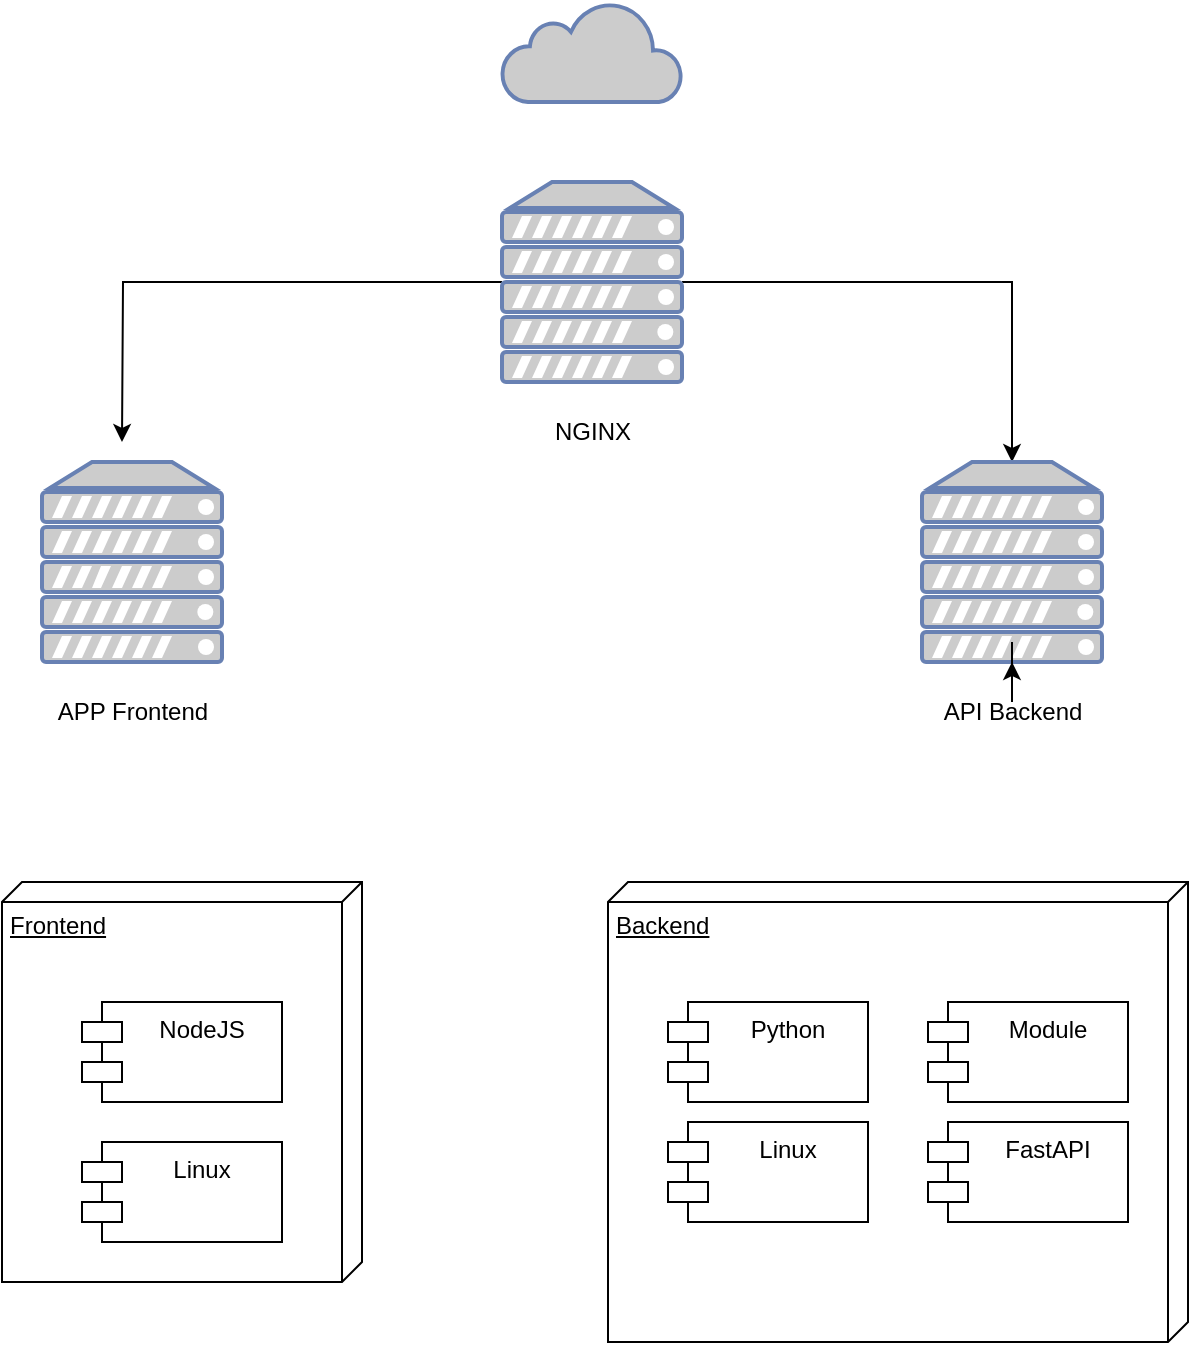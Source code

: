 <mxfile version="20.2.3" type="device"><diagram id="iw8_CAW2irH3E8xEhaIK" name="Página-1"><mxGraphModel dx="782" dy="531" grid="1" gridSize="10" guides="1" tooltips="1" connect="1" arrows="1" fold="1" page="1" pageScale="1" pageWidth="827" pageHeight="1169" math="0" shadow="0"><root><mxCell id="0"/><mxCell id="1" parent="0"/><mxCell id="-yMAIpsWw2mT9rNxqDq3-1" value="" style="html=1;outlineConnect=0;fillColor=#CCCCCC;strokeColor=#6881B3;gradientColor=none;gradientDirection=north;strokeWidth=2;shape=mxgraph.networks.cloud;fontColor=#ffffff;" parent="1" vertex="1"><mxGeometry x="360" y="70" width="90" height="50" as="geometry"/></mxCell><mxCell id="-yMAIpsWw2mT9rNxqDq3-8" style="edgeStyle=orthogonalEdgeStyle;rounded=0;orthogonalLoop=1;jettySize=auto;html=1;exitX=0;exitY=0.5;exitDx=0;exitDy=0;exitPerimeter=0;" parent="1" source="-yMAIpsWw2mT9rNxqDq3-2" edge="1"><mxGeometry relative="1" as="geometry"><mxPoint x="170" y="290" as="targetPoint"/></mxGeometry></mxCell><mxCell id="-yMAIpsWw2mT9rNxqDq3-9" style="edgeStyle=orthogonalEdgeStyle;rounded=0;orthogonalLoop=1;jettySize=auto;html=1;exitX=1;exitY=0.5;exitDx=0;exitDy=0;exitPerimeter=0;" parent="1" source="-yMAIpsWw2mT9rNxqDq3-2" target="-yMAIpsWw2mT9rNxqDq3-6" edge="1"><mxGeometry relative="1" as="geometry"/></mxCell><mxCell id="-yMAIpsWw2mT9rNxqDq3-2" value="" style="fontColor=#0066CC;verticalAlign=top;verticalLabelPosition=bottom;labelPosition=center;align=center;html=1;outlineConnect=0;fillColor=#CCCCCC;strokeColor=#6881B3;gradientColor=none;gradientDirection=north;strokeWidth=2;shape=mxgraph.networks.server;" parent="1" vertex="1"><mxGeometry x="360" y="160" width="90" height="100" as="geometry"/></mxCell><mxCell id="-yMAIpsWw2mT9rNxqDq3-3" value="NGINX&lt;br&gt;" style="text;html=1;align=center;verticalAlign=middle;resizable=0;points=[];autosize=1;strokeColor=none;fillColor=none;" parent="1" vertex="1"><mxGeometry x="375" y="270" width="60" height="30" as="geometry"/></mxCell><mxCell id="-yMAIpsWw2mT9rNxqDq3-4" value="" style="fontColor=#0066CC;verticalAlign=top;verticalLabelPosition=bottom;labelPosition=center;align=center;html=1;outlineConnect=0;fillColor=#CCCCCC;strokeColor=#6881B3;gradientColor=none;gradientDirection=north;strokeWidth=2;shape=mxgraph.networks.server;" parent="1" vertex="1"><mxGeometry x="130" y="300" width="90" height="100" as="geometry"/></mxCell><mxCell id="-yMAIpsWw2mT9rNxqDq3-5" value="APP Frontend" style="text;html=1;align=center;verticalAlign=middle;resizable=0;points=[];autosize=1;strokeColor=none;fillColor=none;" parent="1" vertex="1"><mxGeometry x="125" y="410" width="100" height="30" as="geometry"/></mxCell><mxCell id="-yMAIpsWw2mT9rNxqDq3-6" value="" style="fontColor=#0066CC;verticalAlign=top;verticalLabelPosition=bottom;labelPosition=center;align=center;html=1;outlineConnect=0;fillColor=#CCCCCC;strokeColor=#6881B3;gradientColor=none;gradientDirection=north;strokeWidth=2;shape=mxgraph.networks.server;" parent="1" vertex="1"><mxGeometry x="570" y="300" width="90" height="100" as="geometry"/></mxCell><mxCell id="-yMAIpsWw2mT9rNxqDq3-10" value="" style="edgeStyle=orthogonalEdgeStyle;rounded=0;orthogonalLoop=1;jettySize=auto;html=1;" parent="1" source="-yMAIpsWw2mT9rNxqDq3-7" target="-yMAIpsWw2mT9rNxqDq3-6" edge="1"><mxGeometry relative="1" as="geometry"/></mxCell><mxCell id="-yMAIpsWw2mT9rNxqDq3-7" value="API Backend" style="text;html=1;align=center;verticalAlign=middle;resizable=0;points=[];autosize=1;strokeColor=none;fillColor=none;" parent="1" vertex="1"><mxGeometry x="570" y="410" width="90" height="30" as="geometry"/></mxCell><mxCell id="-yMAIpsWw2mT9rNxqDq3-11" value="Frontend" style="verticalAlign=top;align=left;spacingTop=8;spacingLeft=2;spacingRight=12;shape=cube;size=10;direction=south;fontStyle=4;html=1;" parent="1" vertex="1"><mxGeometry x="110" y="510" width="180" height="200" as="geometry"/></mxCell><mxCell id="-yMAIpsWw2mT9rNxqDq3-12" value="Backend" style="verticalAlign=top;align=left;spacingTop=8;spacingLeft=2;spacingRight=12;shape=cube;size=10;direction=south;fontStyle=4;html=1;" parent="1" vertex="1"><mxGeometry x="413" y="510" width="290" height="230" as="geometry"/></mxCell><mxCell id="-yMAIpsWw2mT9rNxqDq3-14" value="NodeJS" style="shape=module;align=left;spacingLeft=20;align=center;verticalAlign=top;" parent="1" vertex="1"><mxGeometry x="150" y="570" width="100" height="50" as="geometry"/></mxCell><mxCell id="-yMAIpsWw2mT9rNxqDq3-16" value="Linux" style="shape=module;align=left;spacingLeft=20;align=center;verticalAlign=top;" parent="1" vertex="1"><mxGeometry x="150" y="640" width="100" height="50" as="geometry"/></mxCell><mxCell id="-yMAIpsWw2mT9rNxqDq3-17" value="Python" style="shape=module;align=left;spacingLeft=20;align=center;verticalAlign=top;" parent="1" vertex="1"><mxGeometry x="443" y="570" width="100" height="50" as="geometry"/></mxCell><mxCell id="-yMAIpsWw2mT9rNxqDq3-18" value="Module" style="shape=module;align=left;spacingLeft=20;align=center;verticalAlign=top;" parent="1" vertex="1"><mxGeometry x="573" y="570" width="100" height="50" as="geometry"/></mxCell><mxCell id="-yMAIpsWw2mT9rNxqDq3-19" value="Linux" style="shape=module;align=left;spacingLeft=20;align=center;verticalAlign=top;" parent="1" vertex="1"><mxGeometry x="443" y="630" width="100" height="50" as="geometry"/></mxCell><mxCell id="-yMAIpsWw2mT9rNxqDq3-20" value="FastAPI" style="shape=module;align=left;spacingLeft=20;align=center;verticalAlign=top;" parent="1" vertex="1"><mxGeometry x="573" y="630" width="100" height="50" as="geometry"/></mxCell></root></mxGraphModel></diagram></mxfile>